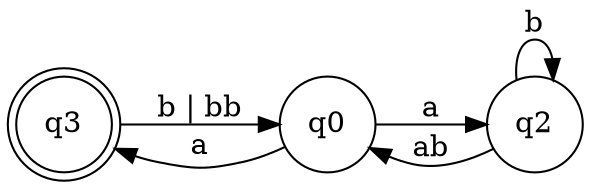 digraph finite_state_machine {
        rankdir = LR;
        size = "8,5"
        node [shape = doublecircle]; q3 ;
        node [shape = circle];
	q0 -> q2 [ label = "a" ];
	q0 -> q3 [ label = "a" ];
	q2 -> q2 [ label = "b" ];
	q2 -> q0 [ label = "ab" ];
	q3 -> q0 [ label = "b | bb" ];
}
